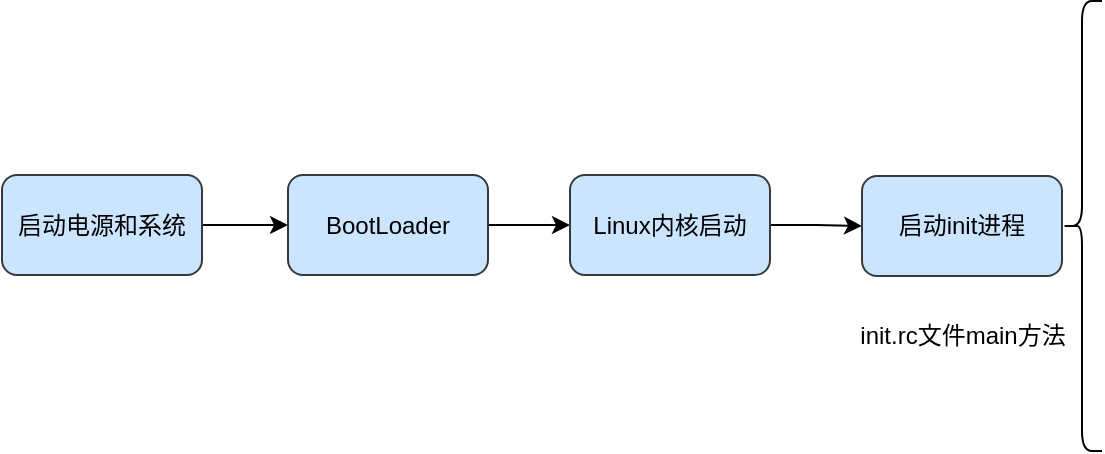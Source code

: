<mxfile version="14.2.4" type="github">
  <diagram id="C5RBs43oDa-KdzZeNtuy" name="Page-1">
    <mxGraphModel dx="1186" dy="716" grid="1" gridSize="10" guides="1" tooltips="1" connect="1" arrows="1" fold="1" page="1" pageScale="1" pageWidth="1654" pageHeight="1169" math="0" shadow="0">
      <root>
        <mxCell id="WIyWlLk6GJQsqaUBKTNV-0" />
        <mxCell id="WIyWlLk6GJQsqaUBKTNV-1" parent="WIyWlLk6GJQsqaUBKTNV-0" />
        <mxCell id="d2kshv5pj5mYFe1yfL0T-2" style="edgeStyle=orthogonalEdgeStyle;rounded=0;orthogonalLoop=1;jettySize=auto;html=1;exitX=1;exitY=0.5;exitDx=0;exitDy=0;entryX=0;entryY=0.5;entryDx=0;entryDy=0;" edge="1" parent="WIyWlLk6GJQsqaUBKTNV-1" source="d2kshv5pj5mYFe1yfL0T-0" target="d2kshv5pj5mYFe1yfL0T-1">
          <mxGeometry relative="1" as="geometry" />
        </mxCell>
        <mxCell id="d2kshv5pj5mYFe1yfL0T-0" value="启动电源和系统" style="rounded=1;whiteSpace=wrap;html=1;fillColor=#cce5ff;strokeColor=#36393d;" vertex="1" parent="WIyWlLk6GJQsqaUBKTNV-1">
          <mxGeometry x="90" y="559.5" width="100" height="50" as="geometry" />
        </mxCell>
        <mxCell id="d2kshv5pj5mYFe1yfL0T-4" style="edgeStyle=orthogonalEdgeStyle;rounded=0;orthogonalLoop=1;jettySize=auto;html=1;exitX=1;exitY=0.5;exitDx=0;exitDy=0;entryX=0;entryY=0.5;entryDx=0;entryDy=0;" edge="1" parent="WIyWlLk6GJQsqaUBKTNV-1" source="d2kshv5pj5mYFe1yfL0T-1" target="d2kshv5pj5mYFe1yfL0T-3">
          <mxGeometry relative="1" as="geometry" />
        </mxCell>
        <mxCell id="d2kshv5pj5mYFe1yfL0T-1" value="BootLoader" style="rounded=1;whiteSpace=wrap;html=1;fillColor=#cce5ff;strokeColor=#36393d;" vertex="1" parent="WIyWlLk6GJQsqaUBKTNV-1">
          <mxGeometry x="233" y="559.5" width="100" height="50" as="geometry" />
        </mxCell>
        <mxCell id="d2kshv5pj5mYFe1yfL0T-8" style="edgeStyle=orthogonalEdgeStyle;rounded=0;orthogonalLoop=1;jettySize=auto;html=1;exitX=1;exitY=0.5;exitDx=0;exitDy=0;entryX=0;entryY=0.5;entryDx=0;entryDy=0;" edge="1" parent="WIyWlLk6GJQsqaUBKTNV-1" source="d2kshv5pj5mYFe1yfL0T-3" target="d2kshv5pj5mYFe1yfL0T-7">
          <mxGeometry relative="1" as="geometry" />
        </mxCell>
        <mxCell id="d2kshv5pj5mYFe1yfL0T-3" value="Linux内核启动" style="rounded=1;whiteSpace=wrap;html=1;fillColor=#cce5ff;strokeColor=#36393d;" vertex="1" parent="WIyWlLk6GJQsqaUBKTNV-1">
          <mxGeometry x="374" y="559.5" width="100" height="50" as="geometry" />
        </mxCell>
        <mxCell id="d2kshv5pj5mYFe1yfL0T-7" value="启动init进程" style="rounded=1;whiteSpace=wrap;html=1;fillColor=#cce5ff;strokeColor=#36393d;" vertex="1" parent="WIyWlLk6GJQsqaUBKTNV-1">
          <mxGeometry x="520" y="560" width="100" height="50" as="geometry" />
        </mxCell>
        <mxCell id="d2kshv5pj5mYFe1yfL0T-9" value="" style="shape=curlyBracket;whiteSpace=wrap;html=1;rounded=1;" vertex="1" parent="WIyWlLk6GJQsqaUBKTNV-1">
          <mxGeometry x="620" y="472.5" width="20" height="225" as="geometry" />
        </mxCell>
        <mxCell id="d2kshv5pj5mYFe1yfL0T-10" value="init.rc文件main方法" style="text;html=1;align=center;verticalAlign=middle;resizable=0;points=[];autosize=1;" vertex="1" parent="WIyWlLk6GJQsqaUBKTNV-1">
          <mxGeometry x="510" y="630" width="120" height="20" as="geometry" />
        </mxCell>
      </root>
    </mxGraphModel>
  </diagram>
</mxfile>
